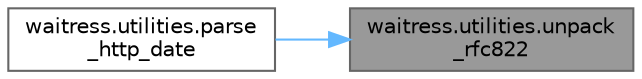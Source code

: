 digraph "waitress.utilities.unpack_rfc822"
{
 // LATEX_PDF_SIZE
  bgcolor="transparent";
  edge [fontname=Helvetica,fontsize=10,labelfontname=Helvetica,labelfontsize=10];
  node [fontname=Helvetica,fontsize=10,shape=box,height=0.2,width=0.4];
  rankdir="RL";
  Node1 [id="Node000001",label="waitress.utilities.unpack\l_rfc822",height=0.2,width=0.4,color="gray40", fillcolor="grey60", style="filled", fontcolor="black",tooltip=" "];
  Node1 -> Node2 [id="edge1_Node000001_Node000002",dir="back",color="steelblue1",style="solid",tooltip=" "];
  Node2 [id="Node000002",label="waitress.utilities.parse\l_http_date",height=0.2,width=0.4,color="grey40", fillcolor="white", style="filled",URL="$namespacewaitress_1_1utilities.html#a35c13714a940aedd2ff41f9fea5adbcf",tooltip=" "];
}

